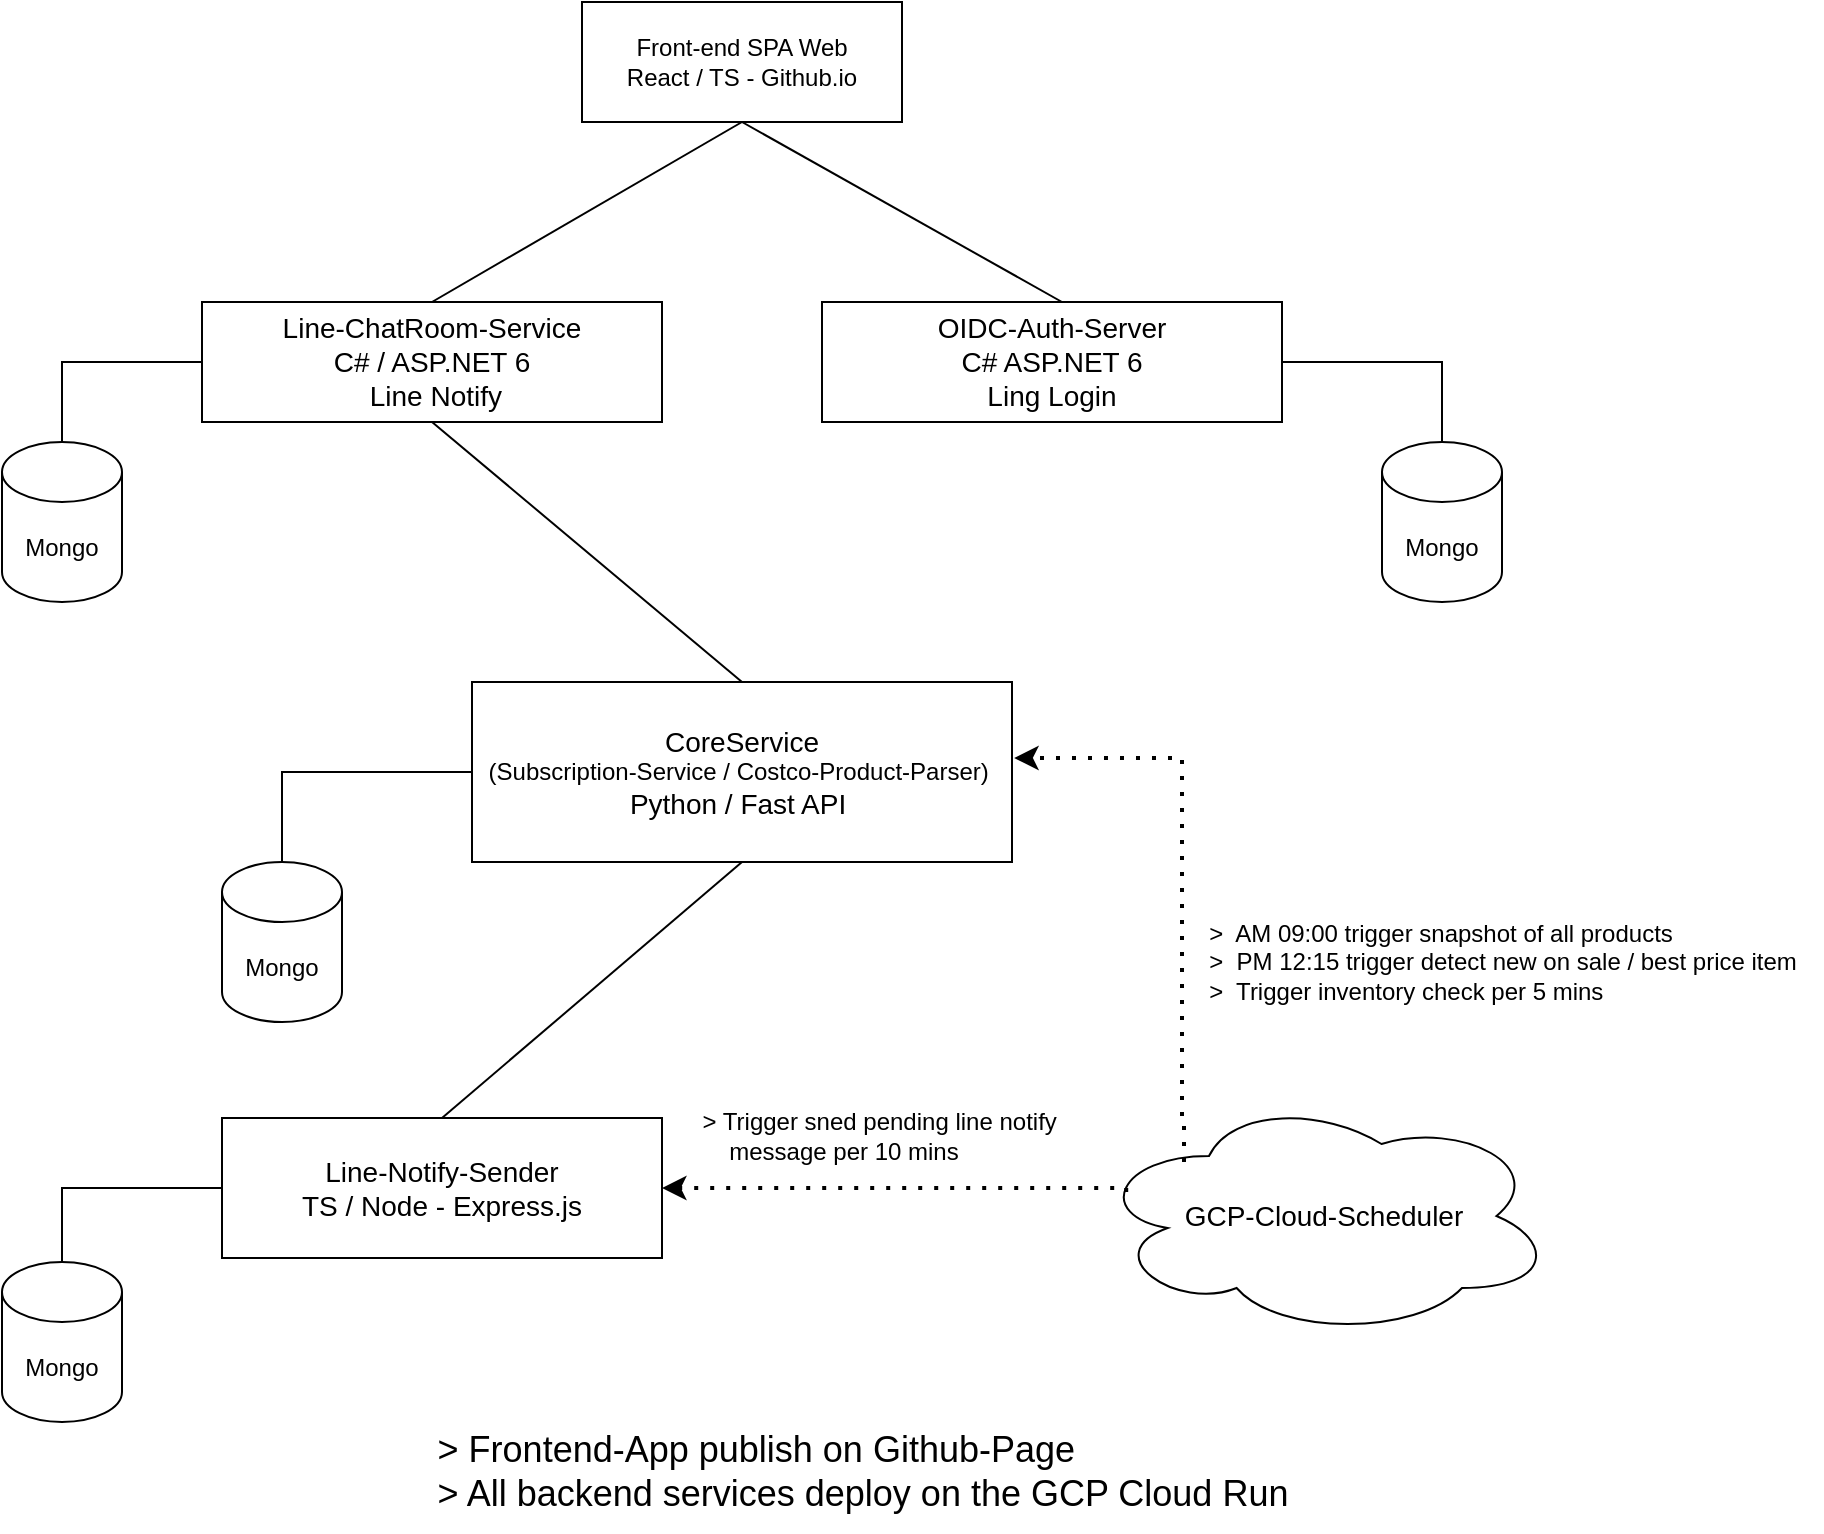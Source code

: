 <mxfile version="20.0.4" type="device"><diagram id="nixN6-sNhiJhm5Omn-fc" name="Page-1"><mxGraphModel dx="1738" dy="1124" grid="1" gridSize="10" guides="1" tooltips="1" connect="1" arrows="1" fold="1" page="1" pageScale="1" pageWidth="827" pageHeight="1169" math="0" shadow="0"><root><mxCell id="0"/><mxCell id="1" parent="0"/><mxCell id="__AKEwpixnReXV9oGpyz-1" value="Front-end SPA Web&lt;br&gt;React / TS - Github.io" style="rounded=0;whiteSpace=wrap;html=1;" vertex="1" parent="1"><mxGeometry x="310" y="380" width="160" height="60" as="geometry"/></mxCell><mxCell id="__AKEwpixnReXV9oGpyz-2" value="&lt;font style=&quot;font-size: 14px;&quot;&gt;Line-ChatRoom-Service&lt;br&gt;C# / ASP.NET 6&lt;br&gt;&amp;nbsp;Line Notify&lt;/font&gt;" style="rounded=0;whiteSpace=wrap;html=1;" vertex="1" parent="1"><mxGeometry x="120" y="530" width="230" height="60" as="geometry"/></mxCell><mxCell id="__AKEwpixnReXV9oGpyz-3" value="&lt;font style=&quot;font-size: 14px;&quot;&gt;OIDC-Auth-Server&lt;br&gt;C# ASP.NET 6&lt;br&gt;Ling Login&lt;/font&gt;" style="rounded=0;whiteSpace=wrap;html=1;" vertex="1" parent="1"><mxGeometry x="430" y="530" width="230" height="60" as="geometry"/></mxCell><mxCell id="__AKEwpixnReXV9oGpyz-4" value="&lt;font style=&quot;font-size: 14px;&quot;&gt;CoreService&lt;/font&gt;&lt;br&gt;(Subscription-Service / Costco-Product-Parser)&amp;nbsp;&lt;br&gt;&lt;font style=&quot;font-size: 14px;&quot;&gt;Python / Fast API&amp;nbsp;&lt;/font&gt;" style="rounded=0;whiteSpace=wrap;html=1;" vertex="1" parent="1"><mxGeometry x="255" y="720" width="270" height="90" as="geometry"/></mxCell><mxCell id="__AKEwpixnReXV9oGpyz-5" value="Mongo" style="shape=cylinder3;whiteSpace=wrap;html=1;boundedLbl=1;backgroundOutline=1;size=15;" vertex="1" parent="1"><mxGeometry x="20" y="600" width="60" height="80" as="geometry"/></mxCell><mxCell id="__AKEwpixnReXV9oGpyz-6" value="Mongo" style="shape=cylinder3;whiteSpace=wrap;html=1;boundedLbl=1;backgroundOutline=1;size=15;" vertex="1" parent="1"><mxGeometry x="710" y="600" width="60" height="80" as="geometry"/></mxCell><mxCell id="__AKEwpixnReXV9oGpyz-7" value="Mongo" style="shape=cylinder3;whiteSpace=wrap;html=1;boundedLbl=1;backgroundOutline=1;size=15;" vertex="1" parent="1"><mxGeometry x="130" y="810" width="60" height="80" as="geometry"/></mxCell><mxCell id="__AKEwpixnReXV9oGpyz-8" value="" style="endArrow=none;startArrow=none;html=1;rounded=0;entryX=0.5;entryY=1;entryDx=0;entryDy=0;exitX=0.5;exitY=0;exitDx=0;exitDy=0;startFill=0;endFill=0;" edge="1" parent="1" source="__AKEwpixnReXV9oGpyz-2" target="__AKEwpixnReXV9oGpyz-1"><mxGeometry width="50" height="50" relative="1" as="geometry"><mxPoint x="310" y="680" as="sourcePoint"/><mxPoint x="360" y="630" as="targetPoint"/></mxGeometry></mxCell><mxCell id="__AKEwpixnReXV9oGpyz-9" value="" style="endArrow=none;startArrow=none;html=1;rounded=0;entryX=0.5;entryY=1;entryDx=0;entryDy=0;endFill=0;startFill=0;" edge="1" parent="1" target="__AKEwpixnReXV9oGpyz-1"><mxGeometry width="50" height="50" relative="1" as="geometry"><mxPoint x="550" y="530" as="sourcePoint"/><mxPoint x="400" y="450" as="targetPoint"/></mxGeometry></mxCell><mxCell id="__AKEwpixnReXV9oGpyz-10" value="" style="endArrow=none;startArrow=none;html=1;rounded=0;entryX=0.5;entryY=0;entryDx=0;entryDy=0;exitX=0.5;exitY=1;exitDx=0;exitDy=0;startFill=0;endFill=0;" edge="1" parent="1" source="__AKEwpixnReXV9oGpyz-2" target="__AKEwpixnReXV9oGpyz-4"><mxGeometry width="50" height="50" relative="1" as="geometry"><mxPoint x="245" y="540.0" as="sourcePoint"/><mxPoint x="400" y="450" as="targetPoint"/></mxGeometry></mxCell><mxCell id="__AKEwpixnReXV9oGpyz-11" value="" style="endArrow=none;html=1;rounded=0;entryX=0;entryY=0.5;entryDx=0;entryDy=0;exitX=0.5;exitY=0;exitDx=0;exitDy=0;exitPerimeter=0;edgeStyle=orthogonalEdgeStyle;" edge="1" parent="1" source="__AKEwpixnReXV9oGpyz-5" target="__AKEwpixnReXV9oGpyz-2"><mxGeometry width="50" height="50" relative="1" as="geometry"><mxPoint x="310" y="680" as="sourcePoint"/><mxPoint x="360" y="630" as="targetPoint"/></mxGeometry></mxCell><mxCell id="__AKEwpixnReXV9oGpyz-12" value="" style="endArrow=none;html=1;rounded=0;entryX=0;entryY=0.5;entryDx=0;entryDy=0;exitX=0.5;exitY=0;exitDx=0;exitDy=0;exitPerimeter=0;edgeStyle=orthogonalEdgeStyle;" edge="1" parent="1" source="__AKEwpixnReXV9oGpyz-7" target="__AKEwpixnReXV9oGpyz-4"><mxGeometry width="50" height="50" relative="1" as="geometry"><mxPoint x="330" y="670" as="sourcePoint"/><mxPoint x="380" y="620" as="targetPoint"/></mxGeometry></mxCell><mxCell id="__AKEwpixnReXV9oGpyz-13" value="&lt;font style=&quot;font-size: 14px;&quot;&gt;Line-Notify-Sender&lt;br&gt;TS / Node - Express.js&lt;/font&gt;" style="rounded=0;whiteSpace=wrap;html=1;" vertex="1" parent="1"><mxGeometry x="130" y="938" width="220" height="70" as="geometry"/></mxCell><mxCell id="__AKEwpixnReXV9oGpyz-14" value="" style="endArrow=none;html=1;rounded=0;exitX=0.5;exitY=0;exitDx=0;exitDy=0;entryX=0.5;entryY=1;entryDx=0;entryDy=0;" edge="1" parent="1" source="__AKEwpixnReXV9oGpyz-13" target="__AKEwpixnReXV9oGpyz-4"><mxGeometry width="50" height="50" relative="1" as="geometry"><mxPoint x="330" y="830" as="sourcePoint"/><mxPoint x="380" y="780" as="targetPoint"/></mxGeometry></mxCell><mxCell id="__AKEwpixnReXV9oGpyz-15" value="Mongo" style="shape=cylinder3;whiteSpace=wrap;html=1;boundedLbl=1;backgroundOutline=1;size=15;" vertex="1" parent="1"><mxGeometry x="20" y="1010" width="60" height="80" as="geometry"/></mxCell><mxCell id="__AKEwpixnReXV9oGpyz-16" value="" style="endArrow=none;html=1;rounded=0;exitX=0.5;exitY=0;exitDx=0;exitDy=0;exitPerimeter=0;edgeStyle=orthogonalEdgeStyle;entryX=0;entryY=0.5;entryDx=0;entryDy=0;" edge="1" parent="1" source="__AKEwpixnReXV9oGpyz-15" target="__AKEwpixnReXV9oGpyz-13"><mxGeometry width="50" height="50" relative="1" as="geometry"><mxPoint x="640.0" y="850" as="sourcePoint"/><mxPoint x="531" y="794" as="targetPoint"/></mxGeometry></mxCell><mxCell id="__AKEwpixnReXV9oGpyz-17" value="" style="endArrow=none;html=1;rounded=0;entryX=1;entryY=0.5;entryDx=0;entryDy=0;exitX=0.5;exitY=0;exitDx=0;exitDy=0;exitPerimeter=0;edgeStyle=orthogonalEdgeStyle;" edge="1" parent="1" source="__AKEwpixnReXV9oGpyz-6" target="__AKEwpixnReXV9oGpyz-3"><mxGeometry width="50" height="50" relative="1" as="geometry"><mxPoint x="650.0" y="860" as="sourcePoint"/><mxPoint x="541" y="804" as="targetPoint"/></mxGeometry></mxCell><mxCell id="__AKEwpixnReXV9oGpyz-18" value="&lt;font style=&quot;font-size: 14px;&quot;&gt;GCP-Cloud-Scheduler&lt;/font&gt;" style="ellipse;shape=cloud;whiteSpace=wrap;html=1;" vertex="1" parent="1"><mxGeometry x="566" y="927" width="230" height="120" as="geometry"/></mxCell><mxCell id="__AKEwpixnReXV9oGpyz-19" value="" style="endArrow=classic;dashed=1;html=1;dashPattern=1 3;strokeWidth=2;rounded=0;entryX=1.004;entryY=0.422;entryDx=0;entryDy=0;entryPerimeter=0;edgeStyle=orthogonalEdgeStyle;startArrow=none;startFill=0;endFill=1;" edge="1" parent="1" target="__AKEwpixnReXV9oGpyz-4"><mxGeometry width="50" height="50" relative="1" as="geometry"><mxPoint x="611" y="960" as="sourcePoint"/><mxPoint x="570" y="870" as="targetPoint"/><Array as="points"><mxPoint x="611" y="939"/><mxPoint x="610" y="758"/></Array></mxGeometry></mxCell><mxCell id="__AKEwpixnReXV9oGpyz-20" value="&lt;div style=&quot;text-align: left;&quot;&gt;&lt;span style=&quot;background-color: initial;&quot;&gt;&amp;gt;&amp;nbsp; AM 09:00 trigger snapshot of all products&lt;/span&gt;&lt;/div&gt;&lt;div style=&quot;text-align: left;&quot;&gt;&lt;span style=&quot;background-color: initial;&quot;&gt;&amp;gt;&amp;nbsp; PM 12:15 trigger detect new on sale / best price item&lt;/span&gt;&lt;/div&gt;&lt;div style=&quot;text-align: left;&quot;&gt;&lt;span style=&quot;background-color: initial;&quot;&gt;&amp;gt;&amp;nbsp; Trigger inventory check per 5 mins&lt;/span&gt;&lt;/div&gt;" style="text;html=1;align=center;verticalAlign=middle;resizable=0;points=[];autosize=1;strokeColor=none;fillColor=none;" vertex="1" parent="1"><mxGeometry x="610" y="830" width="320" height="60" as="geometry"/></mxCell><mxCell id="__AKEwpixnReXV9oGpyz-21" value="" style="endArrow=classic;dashed=1;html=1;dashPattern=1 3;strokeWidth=2;rounded=0;entryX=1;entryY=0.5;entryDx=0;entryDy=0;exitX=0.07;exitY=0.4;exitDx=0;exitDy=0;exitPerimeter=0;edgeStyle=orthogonalEdgeStyle;startArrow=none;startFill=0;endFill=1;" edge="1" parent="1" source="__AKEwpixnReXV9oGpyz-18" target="__AKEwpixnReXV9oGpyz-13"><mxGeometry width="50" height="50" relative="1" as="geometry"><mxPoint x="662" y="937" as="sourcePoint"/><mxPoint x="536.08" y="767.98" as="targetPoint"/><Array as="points"><mxPoint x="582" y="973"/></Array></mxGeometry></mxCell><mxCell id="__AKEwpixnReXV9oGpyz-22" value="&lt;div style=&quot;text-align: left;&quot;&gt;&amp;gt; Trigger sned pending line notify&amp;nbsp;&lt;/div&gt;&lt;div style=&quot;text-align: left;&quot;&gt;&amp;nbsp; &amp;nbsp; message per 10 mins&lt;/div&gt;" style="text;html=1;align=center;verticalAlign=middle;resizable=0;points=[];autosize=1;strokeColor=none;fillColor=none;" vertex="1" parent="1"><mxGeometry x="360" y="927" width="200" height="40" as="geometry"/></mxCell><mxCell id="__AKEwpixnReXV9oGpyz-23" value="&lt;div style=&quot;text-align: left; font-size: 18px;&quot;&gt;&lt;div&gt;&amp;gt; Frontend-App publish on Github-Page&lt;/div&gt;&lt;div&gt;&amp;gt; All backend services deploy on the GCP Cloud Run&lt;/div&gt;&lt;/div&gt;" style="text;html=1;align=center;verticalAlign=middle;resizable=0;points=[];autosize=1;strokeColor=none;fillColor=none;" vertex="1" parent="1"><mxGeometry x="225" y="1085" width="450" height="60" as="geometry"/></mxCell></root></mxGraphModel></diagram></mxfile>
